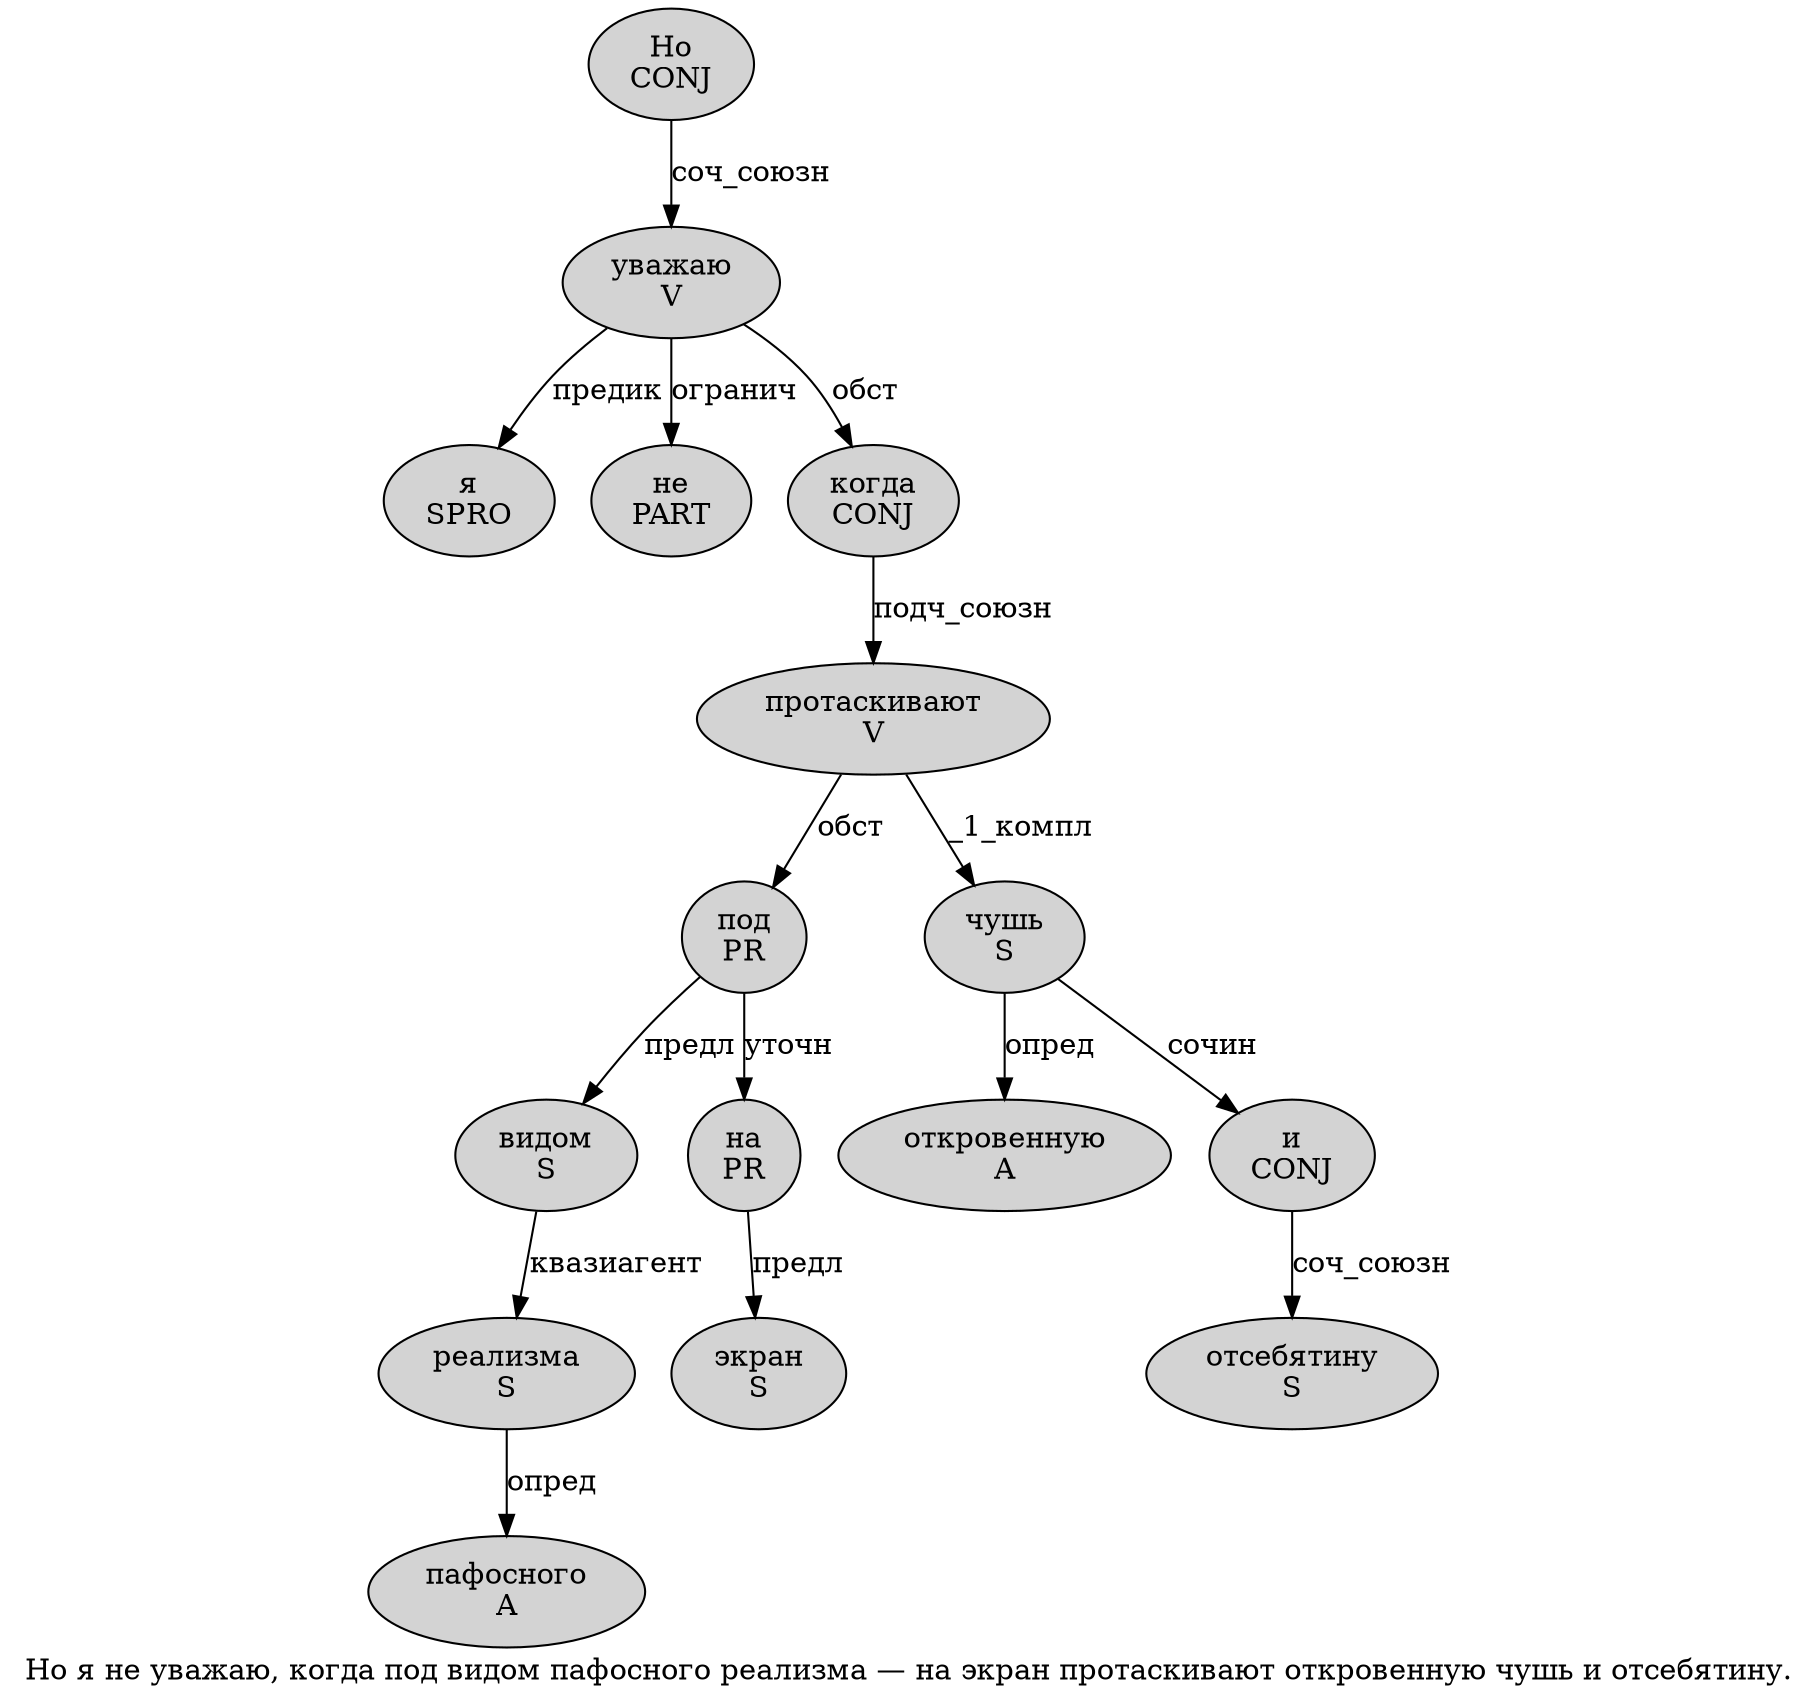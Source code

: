 digraph SENTENCE_3629 {
	graph [label="Но я не уважаю, когда под видом пафосного реализма — на экран протаскивают откровенную чушь и отсебятину."]
	node [style=filled]
		0 [label="Но
CONJ" color="" fillcolor=lightgray penwidth=1 shape=ellipse]
		1 [label="я
SPRO" color="" fillcolor=lightgray penwidth=1 shape=ellipse]
		2 [label="не
PART" color="" fillcolor=lightgray penwidth=1 shape=ellipse]
		3 [label="уважаю
V" color="" fillcolor=lightgray penwidth=1 shape=ellipse]
		5 [label="когда
CONJ" color="" fillcolor=lightgray penwidth=1 shape=ellipse]
		6 [label="под
PR" color="" fillcolor=lightgray penwidth=1 shape=ellipse]
		7 [label="видом
S" color="" fillcolor=lightgray penwidth=1 shape=ellipse]
		8 [label="пафосного
A" color="" fillcolor=lightgray penwidth=1 shape=ellipse]
		9 [label="реализма
S" color="" fillcolor=lightgray penwidth=1 shape=ellipse]
		11 [label="на
PR" color="" fillcolor=lightgray penwidth=1 shape=ellipse]
		12 [label="экран
S" color="" fillcolor=lightgray penwidth=1 shape=ellipse]
		13 [label="протаскивают
V" color="" fillcolor=lightgray penwidth=1 shape=ellipse]
		14 [label="откровенную
A" color="" fillcolor=lightgray penwidth=1 shape=ellipse]
		15 [label="чушь
S" color="" fillcolor=lightgray penwidth=1 shape=ellipse]
		16 [label="и
CONJ" color="" fillcolor=lightgray penwidth=1 shape=ellipse]
		17 [label="отсебятину
S" color="" fillcolor=lightgray penwidth=1 shape=ellipse]
			7 -> 9 [label="квазиагент"]
			6 -> 7 [label="предл"]
			6 -> 11 [label="уточн"]
			9 -> 8 [label="опред"]
			11 -> 12 [label="предл"]
			16 -> 17 [label="соч_союзн"]
			3 -> 1 [label="предик"]
			3 -> 2 [label="огранич"]
			3 -> 5 [label="обст"]
			15 -> 14 [label="опред"]
			15 -> 16 [label="сочин"]
			5 -> 13 [label="подч_союзн"]
			0 -> 3 [label="соч_союзн"]
			13 -> 6 [label="обст"]
			13 -> 15 [label="_1_компл"]
}